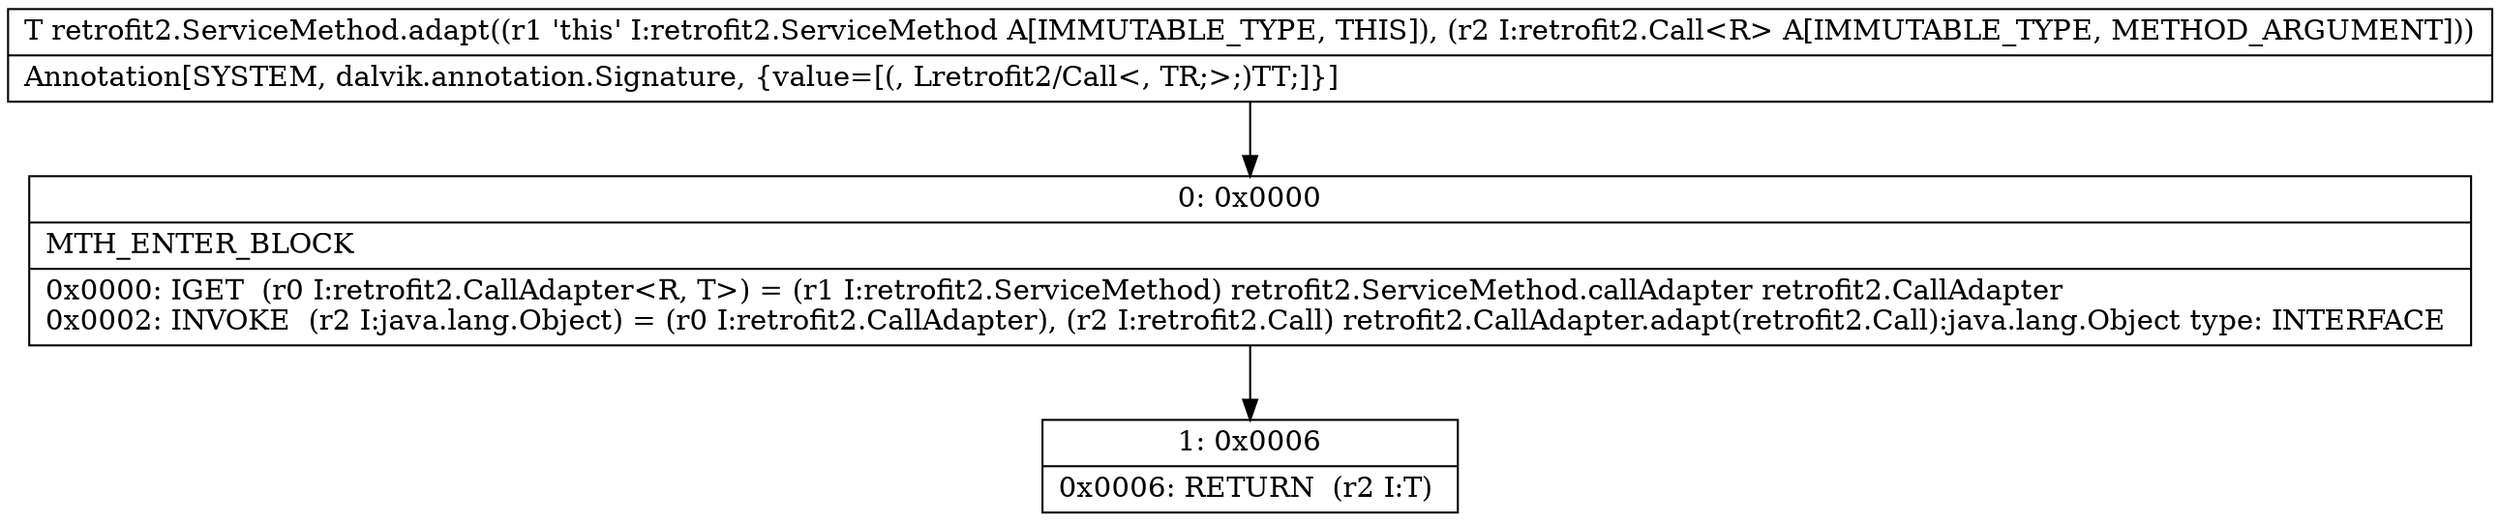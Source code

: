 digraph "CFG forretrofit2.ServiceMethod.adapt(Lretrofit2\/Call;)Ljava\/lang\/Object;" {
Node_0 [shape=record,label="{0\:\ 0x0000|MTH_ENTER_BLOCK\l|0x0000: IGET  (r0 I:retrofit2.CallAdapter\<R, T\>) = (r1 I:retrofit2.ServiceMethod) retrofit2.ServiceMethod.callAdapter retrofit2.CallAdapter \l0x0002: INVOKE  (r2 I:java.lang.Object) = (r0 I:retrofit2.CallAdapter), (r2 I:retrofit2.Call) retrofit2.CallAdapter.adapt(retrofit2.Call):java.lang.Object type: INTERFACE \l}"];
Node_1 [shape=record,label="{1\:\ 0x0006|0x0006: RETURN  (r2 I:T) \l}"];
MethodNode[shape=record,label="{T retrofit2.ServiceMethod.adapt((r1 'this' I:retrofit2.ServiceMethod A[IMMUTABLE_TYPE, THIS]), (r2 I:retrofit2.Call\<R\> A[IMMUTABLE_TYPE, METHOD_ARGUMENT]))  | Annotation[SYSTEM, dalvik.annotation.Signature, \{value=[(, Lretrofit2\/Call\<, TR;\>;)TT;]\}]\l}"];
MethodNode -> Node_0;
Node_0 -> Node_1;
}

